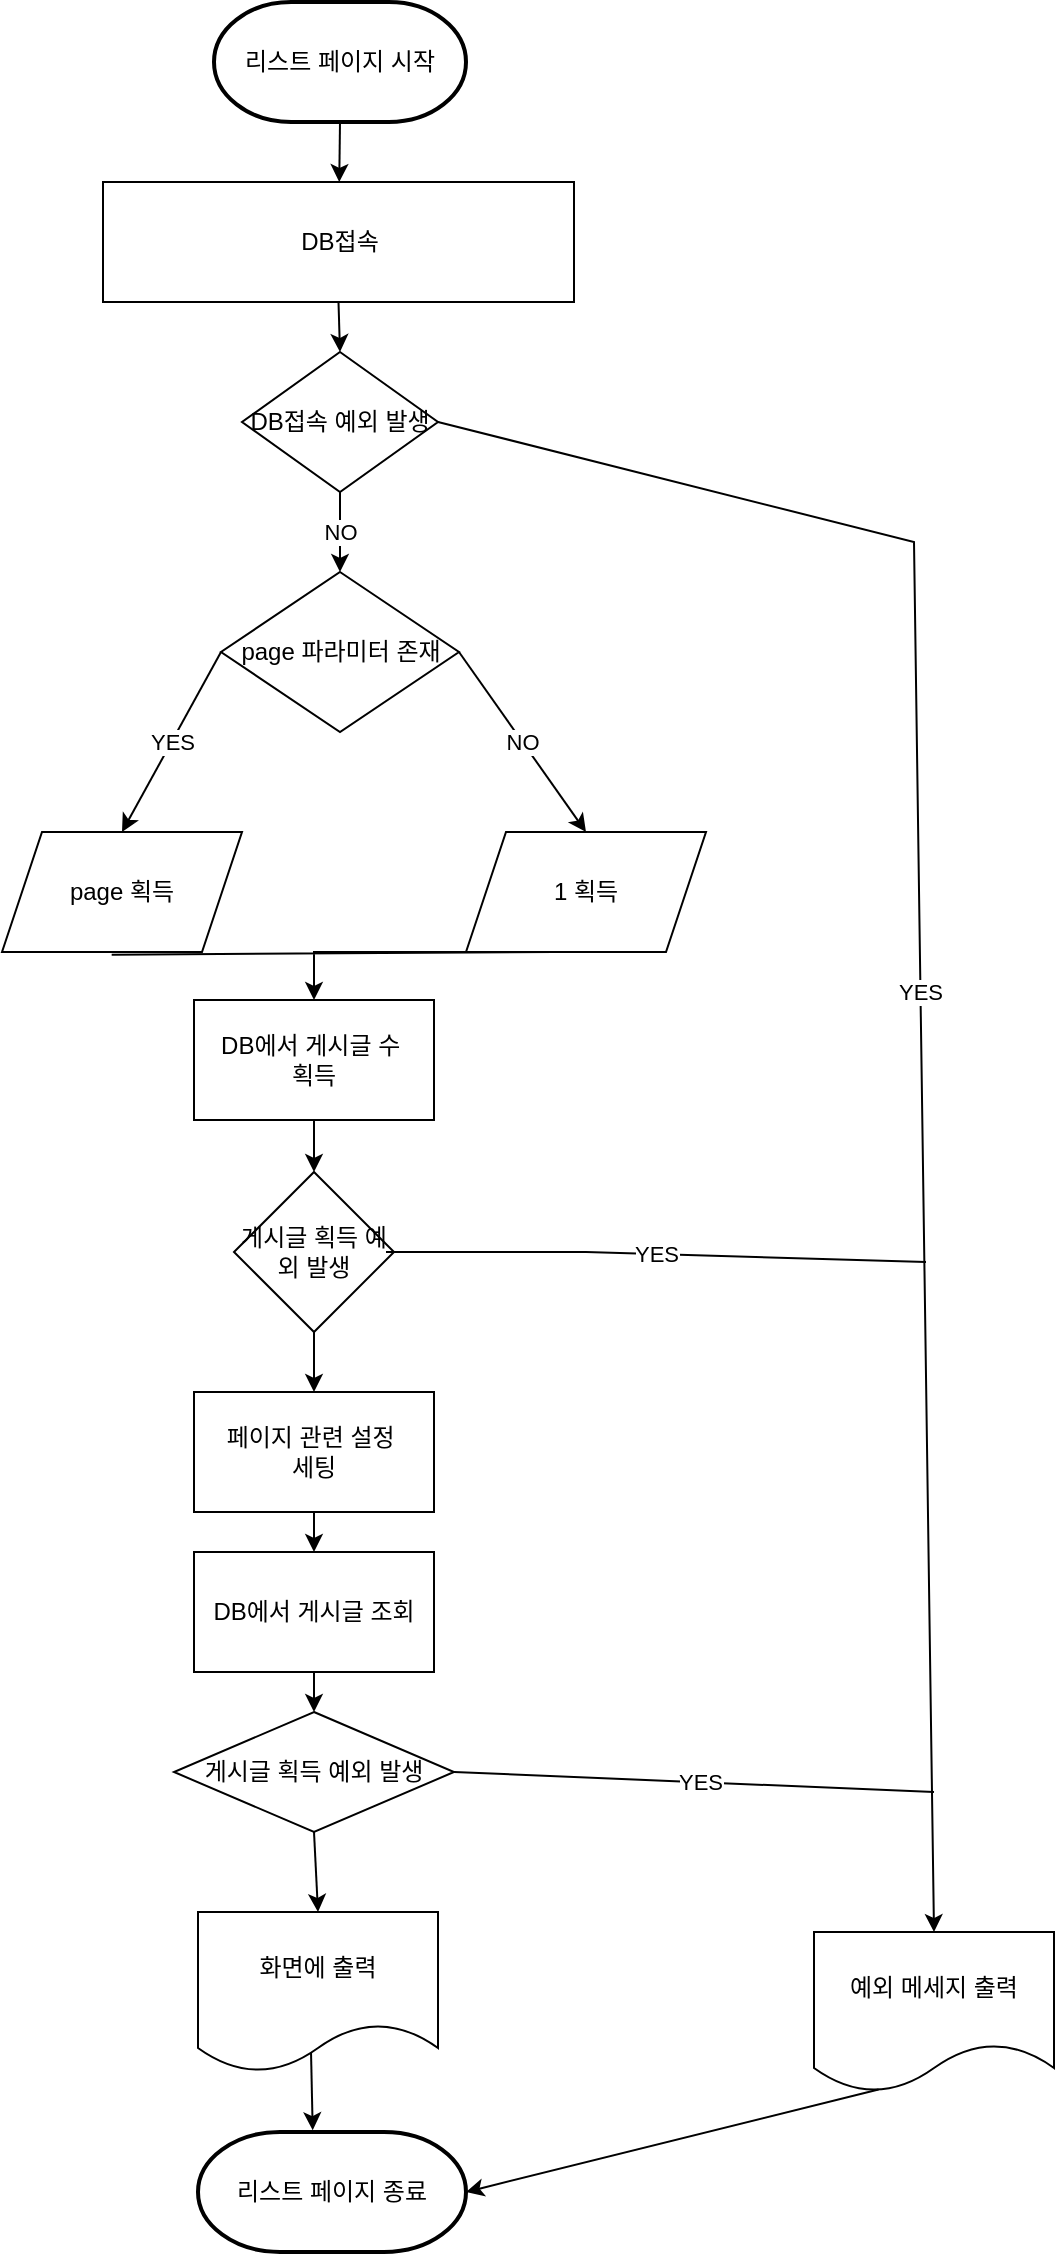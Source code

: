 <mxfile version="24.2.1" type="device">
  <diagram name="페이지-1" id="0D-5ER3cDS_J40cyOPLk">
    <mxGraphModel dx="819" dy="930" grid="1" gridSize="10" guides="1" tooltips="1" connect="1" arrows="1" fold="1" page="1" pageScale="1" pageWidth="827" pageHeight="1169" math="0" shadow="0">
      <root>
        <mxCell id="0" />
        <mxCell id="1" parent="0" />
        <mxCell id="oDAc2vj8PA3nGTr-7Edb-1" value="리스트 페이지 시작" style="strokeWidth=2;html=1;shape=mxgraph.flowchart.terminator;whiteSpace=wrap;" vertex="1" parent="1">
          <mxGeometry x="260" y="10" width="126" height="60" as="geometry" />
        </mxCell>
        <mxCell id="oDAc2vj8PA3nGTr-7Edb-4" value="DB접속" style="rounded=0;whiteSpace=wrap;html=1;" vertex="1" parent="1">
          <mxGeometry x="204.5" y="100" width="235.5" height="60" as="geometry" />
        </mxCell>
        <mxCell id="oDAc2vj8PA3nGTr-7Edb-5" value="DB접속 예외 발생" style="rhombus;whiteSpace=wrap;html=1;" vertex="1" parent="1">
          <mxGeometry x="274" y="185" width="98" height="70" as="geometry" />
        </mxCell>
        <mxCell id="oDAc2vj8PA3nGTr-7Edb-6" value="" style="endArrow=classic;html=1;rounded=0;exitX=0.5;exitY=1;exitDx=0;exitDy=0;exitPerimeter=0;" edge="1" parent="1" source="oDAc2vj8PA3nGTr-7Edb-1" target="oDAc2vj8PA3nGTr-7Edb-4">
          <mxGeometry width="50" height="50" relative="1" as="geometry">
            <mxPoint x="400" y="520" as="sourcePoint" />
            <mxPoint x="500" y="450" as="targetPoint" />
          </mxGeometry>
        </mxCell>
        <mxCell id="oDAc2vj8PA3nGTr-7Edb-7" value="" style="endArrow=classic;html=1;rounded=0;entryX=0.5;entryY=0;entryDx=0;entryDy=0;exitX=0.5;exitY=1;exitDx=0;exitDy=0;" edge="1" parent="1" source="oDAc2vj8PA3nGTr-7Edb-4" target="oDAc2vj8PA3nGTr-7Edb-5">
          <mxGeometry width="50" height="50" relative="1" as="geometry">
            <mxPoint x="400" y="240" as="sourcePoint" />
            <mxPoint x="423" y="140" as="targetPoint" />
            <Array as="points" />
          </mxGeometry>
        </mxCell>
        <mxCell id="oDAc2vj8PA3nGTr-7Edb-9" value="예외 메세지 출력" style="shape=document;whiteSpace=wrap;html=1;boundedLbl=1;" vertex="1" parent="1">
          <mxGeometry x="560" y="975" width="120" height="80" as="geometry" />
        </mxCell>
        <mxCell id="oDAc2vj8PA3nGTr-7Edb-11" value="리스트 페이지 종료" style="strokeWidth=2;html=1;shape=mxgraph.flowchart.terminator;whiteSpace=wrap;" vertex="1" parent="1">
          <mxGeometry x="252" y="1075" width="134" height="60" as="geometry" />
        </mxCell>
        <mxCell id="oDAc2vj8PA3nGTr-7Edb-12" value="" style="endArrow=classic;html=1;rounded=0;entryX=1;entryY=0.5;entryDx=0;entryDy=0;entryPerimeter=0;exitX=0.269;exitY=0.984;exitDx=0;exitDy=0;exitPerimeter=0;" edge="1" parent="1" source="oDAc2vj8PA3nGTr-7Edb-9" target="oDAc2vj8PA3nGTr-7Edb-11">
          <mxGeometry width="50" height="50" relative="1" as="geometry">
            <mxPoint x="610" y="565" as="sourcePoint" />
            <mxPoint x="490" y="755" as="targetPoint" />
            <Array as="points" />
          </mxGeometry>
        </mxCell>
        <mxCell id="oDAc2vj8PA3nGTr-7Edb-13" value="page 획득" style="shape=parallelogram;perimeter=parallelogramPerimeter;whiteSpace=wrap;html=1;fixedSize=1;" vertex="1" parent="1">
          <mxGeometry x="154" y="425" width="120" height="60" as="geometry" />
        </mxCell>
        <mxCell id="oDAc2vj8PA3nGTr-7Edb-15" value="page 파라미터 존재" style="rhombus;whiteSpace=wrap;html=1;" vertex="1" parent="1">
          <mxGeometry x="263.5" y="295" width="119" height="80" as="geometry" />
        </mxCell>
        <mxCell id="oDAc2vj8PA3nGTr-7Edb-17" value="1 획득" style="shape=parallelogram;perimeter=parallelogramPerimeter;whiteSpace=wrap;html=1;fixedSize=1;" vertex="1" parent="1">
          <mxGeometry x="386" y="425" width="120" height="60" as="geometry" />
        </mxCell>
        <mxCell id="oDAc2vj8PA3nGTr-7Edb-19" value="" style="endArrow=classic;html=1;rounded=0;entryX=0.5;entryY=0;entryDx=0;entryDy=0;exitX=0;exitY=0.5;exitDx=0;exitDy=0;" edge="1" parent="1" source="oDAc2vj8PA3nGTr-7Edb-15" target="oDAc2vj8PA3nGTr-7Edb-13">
          <mxGeometry relative="1" as="geometry">
            <mxPoint x="460" y="415" as="sourcePoint" />
            <mxPoint x="560" y="415" as="targetPoint" />
            <Array as="points" />
          </mxGeometry>
        </mxCell>
        <mxCell id="oDAc2vj8PA3nGTr-7Edb-20" value="YES" style="edgeLabel;resizable=0;html=1;;align=center;verticalAlign=middle;" connectable="0" vertex="1" parent="oDAc2vj8PA3nGTr-7Edb-19">
          <mxGeometry relative="1" as="geometry" />
        </mxCell>
        <mxCell id="oDAc2vj8PA3nGTr-7Edb-21" value="" style="endArrow=classic;html=1;rounded=0;exitX=1;exitY=0.5;exitDx=0;exitDy=0;entryX=0.5;entryY=0;entryDx=0;entryDy=0;" edge="1" parent="1" source="oDAc2vj8PA3nGTr-7Edb-15" target="oDAc2vj8PA3nGTr-7Edb-17">
          <mxGeometry relative="1" as="geometry">
            <mxPoint x="560" y="425" as="sourcePoint" />
            <mxPoint x="500" y="465" as="targetPoint" />
            <Array as="points" />
          </mxGeometry>
        </mxCell>
        <mxCell id="oDAc2vj8PA3nGTr-7Edb-22" value="NO" style="edgeLabel;resizable=0;html=1;;align=center;verticalAlign=middle;" connectable="0" vertex="1" parent="oDAc2vj8PA3nGTr-7Edb-21">
          <mxGeometry relative="1" as="geometry" />
        </mxCell>
        <mxCell id="oDAc2vj8PA3nGTr-7Edb-24" value="" style="endArrow=classic;html=1;rounded=0;entryX=0.5;entryY=0;entryDx=0;entryDy=0;exitX=1;exitY=0.5;exitDx=0;exitDy=0;" edge="1" parent="1" source="oDAc2vj8PA3nGTr-7Edb-5" target="oDAc2vj8PA3nGTr-7Edb-9">
          <mxGeometry relative="1" as="geometry">
            <mxPoint x="620" y="425" as="sourcePoint" />
            <mxPoint x="560" y="509" as="targetPoint" />
            <Array as="points">
              <mxPoint x="610" y="280" />
            </Array>
          </mxGeometry>
        </mxCell>
        <mxCell id="oDAc2vj8PA3nGTr-7Edb-25" value="YES" style="edgeLabel;resizable=0;html=1;;align=center;verticalAlign=middle;" connectable="0" vertex="1" parent="oDAc2vj8PA3nGTr-7Edb-24">
          <mxGeometry relative="1" as="geometry" />
        </mxCell>
        <mxCell id="oDAc2vj8PA3nGTr-7Edb-26" value="" style="endArrow=classic;html=1;rounded=0;entryX=0.5;entryY=0;entryDx=0;entryDy=0;exitX=0.5;exitY=1;exitDx=0;exitDy=0;" edge="1" parent="1" source="oDAc2vj8PA3nGTr-7Edb-5" target="oDAc2vj8PA3nGTr-7Edb-15">
          <mxGeometry relative="1" as="geometry">
            <mxPoint x="490.5" y="345" as="sourcePoint" />
            <mxPoint x="521.5" y="429" as="targetPoint" />
            <Array as="points" />
          </mxGeometry>
        </mxCell>
        <mxCell id="oDAc2vj8PA3nGTr-7Edb-27" value="NO" style="edgeLabel;resizable=0;html=1;;align=center;verticalAlign=middle;" connectable="0" vertex="1" parent="oDAc2vj8PA3nGTr-7Edb-26">
          <mxGeometry relative="1" as="geometry" />
        </mxCell>
        <mxCell id="oDAc2vj8PA3nGTr-7Edb-28" value="DB에서 게시글 수&amp;nbsp;&lt;div&gt;획득&lt;/div&gt;" style="rounded=0;whiteSpace=wrap;html=1;" vertex="1" parent="1">
          <mxGeometry x="250" y="509" width="120" height="60" as="geometry" />
        </mxCell>
        <mxCell id="oDAc2vj8PA3nGTr-7Edb-31" value="페이지 관련 설정&amp;nbsp;&lt;div&gt;세팅&lt;/div&gt;" style="rounded=0;whiteSpace=wrap;html=1;" vertex="1" parent="1">
          <mxGeometry x="250" y="705" width="120" height="60" as="geometry" />
        </mxCell>
        <mxCell id="oDAc2vj8PA3nGTr-7Edb-32" value="DB에서 게시글 조회" style="rounded=0;whiteSpace=wrap;html=1;" vertex="1" parent="1">
          <mxGeometry x="250" y="785" width="120" height="60" as="geometry" />
        </mxCell>
        <mxCell id="oDAc2vj8PA3nGTr-7Edb-33" value="화면에 출력" style="shape=document;whiteSpace=wrap;html=1;boundedLbl=1;" vertex="1" parent="1">
          <mxGeometry x="252" y="965" width="120" height="80" as="geometry" />
        </mxCell>
        <mxCell id="oDAc2vj8PA3nGTr-7Edb-34" value="" style="endArrow=classic;html=1;rounded=0;entryX=0.5;entryY=0;entryDx=0;entryDy=0;exitX=0.5;exitY=1;exitDx=0;exitDy=0;" edge="1" parent="1" source="oDAc2vj8PA3nGTr-7Edb-44" target="oDAc2vj8PA3nGTr-7Edb-31">
          <mxGeometry width="50" height="50" relative="1" as="geometry">
            <mxPoint x="339" y="745" as="sourcePoint" />
            <mxPoint x="520" y="685" as="targetPoint" />
          </mxGeometry>
        </mxCell>
        <mxCell id="oDAc2vj8PA3nGTr-7Edb-36" value="" style="endArrow=classic;html=1;rounded=0;exitX=0.5;exitY=1;exitDx=0;exitDy=0;entryX=0.5;entryY=0;entryDx=0;entryDy=0;" edge="1" parent="1" source="oDAc2vj8PA3nGTr-7Edb-31" target="oDAc2vj8PA3nGTr-7Edb-32">
          <mxGeometry width="50" height="50" relative="1" as="geometry">
            <mxPoint x="476" y="705" as="sourcePoint" />
            <mxPoint x="476" y="725" as="targetPoint" />
          </mxGeometry>
        </mxCell>
        <mxCell id="oDAc2vj8PA3nGTr-7Edb-39" value="" style="endArrow=classic;html=1;rounded=0;exitX=0.5;exitY=1;exitDx=0;exitDy=0;entryX=0.5;entryY=0;entryDx=0;entryDy=0;" edge="1" parent="1" source="oDAc2vj8PA3nGTr-7Edb-32" target="oDAc2vj8PA3nGTr-7Edb-51">
          <mxGeometry width="50" height="50" relative="1" as="geometry">
            <mxPoint x="468.5" y="745" as="sourcePoint" />
            <mxPoint x="468.5" y="765" as="targetPoint" />
          </mxGeometry>
        </mxCell>
        <mxCell id="oDAc2vj8PA3nGTr-7Edb-40" value="" style="endArrow=classic;html=1;rounded=0;exitX=0.471;exitY=0.88;exitDx=0;exitDy=0;entryX=0.428;entryY=-0.015;entryDx=0;entryDy=0;exitPerimeter=0;entryPerimeter=0;" edge="1" parent="1" source="oDAc2vj8PA3nGTr-7Edb-33" target="oDAc2vj8PA3nGTr-7Edb-11">
          <mxGeometry width="50" height="50" relative="1" as="geometry">
            <mxPoint x="369.57" y="915" as="sourcePoint" />
            <mxPoint x="369.57" y="935" as="targetPoint" />
          </mxGeometry>
        </mxCell>
        <mxCell id="oDAc2vj8PA3nGTr-7Edb-41" value="" style="endArrow=classic;html=1;rounded=0;exitX=0.457;exitY=1.022;exitDx=0;exitDy=0;exitPerimeter=0;entryX=0.5;entryY=0;entryDx=0;entryDy=0;" edge="1" parent="1" source="oDAc2vj8PA3nGTr-7Edb-13" target="oDAc2vj8PA3nGTr-7Edb-28">
          <mxGeometry width="50" height="50" relative="1" as="geometry">
            <mxPoint x="470" y="635" as="sourcePoint" />
            <mxPoint x="520" y="585" as="targetPoint" />
            <Array as="points">
              <mxPoint x="430" y="485" />
              <mxPoint x="310" y="485" />
            </Array>
          </mxGeometry>
        </mxCell>
        <mxCell id="oDAc2vj8PA3nGTr-7Edb-44" value="게시글 획득 예외 발생" style="rhombus;whiteSpace=wrap;html=1;" vertex="1" parent="1">
          <mxGeometry x="270" y="595" width="80" height="80" as="geometry" />
        </mxCell>
        <mxCell id="oDAc2vj8PA3nGTr-7Edb-45" value="" style="endArrow=classic;html=1;rounded=0;entryX=0.5;entryY=0;entryDx=0;entryDy=0;exitX=0.5;exitY=1;exitDx=0;exitDy=0;" edge="1" parent="1" source="oDAc2vj8PA3nGTr-7Edb-28" target="oDAc2vj8PA3nGTr-7Edb-44">
          <mxGeometry width="50" height="50" relative="1" as="geometry">
            <mxPoint x="379" y="665" as="sourcePoint" />
            <mxPoint x="379" y="685" as="targetPoint" />
          </mxGeometry>
        </mxCell>
        <mxCell id="oDAc2vj8PA3nGTr-7Edb-46" value="" style="endArrow=none;html=1;rounded=0;endFill=0;exitX=1;exitY=0.5;exitDx=0;exitDy=0;" edge="1" parent="1">
          <mxGeometry relative="1" as="geometry">
            <mxPoint x="346" y="635" as="sourcePoint" />
            <mxPoint x="616" y="640" as="targetPoint" />
            <Array as="points">
              <mxPoint x="446" y="635" />
            </Array>
          </mxGeometry>
        </mxCell>
        <mxCell id="oDAc2vj8PA3nGTr-7Edb-47" value="YES" style="edgeLabel;resizable=0;html=1;;align=center;verticalAlign=middle;" connectable="0" vertex="1" parent="oDAc2vj8PA3nGTr-7Edb-46">
          <mxGeometry relative="1" as="geometry" />
        </mxCell>
        <mxCell id="oDAc2vj8PA3nGTr-7Edb-49" value="" style="endArrow=none;html=1;rounded=0;exitX=1;exitY=0.5;exitDx=0;exitDy=0;" edge="1" parent="1" source="oDAc2vj8PA3nGTr-7Edb-51">
          <mxGeometry width="50" height="50" relative="1" as="geometry">
            <mxPoint x="410" y="905" as="sourcePoint" />
            <mxPoint x="620" y="905" as="targetPoint" />
          </mxGeometry>
        </mxCell>
        <mxCell id="oDAc2vj8PA3nGTr-7Edb-50" value="YES" style="edgeLabel;html=1;align=center;verticalAlign=middle;resizable=0;points=[];" vertex="1" connectable="0" parent="oDAc2vj8PA3nGTr-7Edb-49">
          <mxGeometry x="0.021" relative="1" as="geometry">
            <mxPoint as="offset" />
          </mxGeometry>
        </mxCell>
        <mxCell id="oDAc2vj8PA3nGTr-7Edb-51" value="게시글 획득 예외 발생" style="rhombus;whiteSpace=wrap;html=1;" vertex="1" parent="1">
          <mxGeometry x="240" y="865" width="140" height="60" as="geometry" />
        </mxCell>
        <mxCell id="oDAc2vj8PA3nGTr-7Edb-54" value="" style="endArrow=classic;html=1;rounded=0;entryX=0.5;entryY=0;entryDx=0;entryDy=0;exitX=0.5;exitY=1;exitDx=0;exitDy=0;" edge="1" parent="1" source="oDAc2vj8PA3nGTr-7Edb-51" target="oDAc2vj8PA3nGTr-7Edb-33">
          <mxGeometry width="50" height="50" relative="1" as="geometry">
            <mxPoint x="340" y="705" as="sourcePoint" />
            <mxPoint x="390" y="655" as="targetPoint" />
          </mxGeometry>
        </mxCell>
      </root>
    </mxGraphModel>
  </diagram>
</mxfile>
